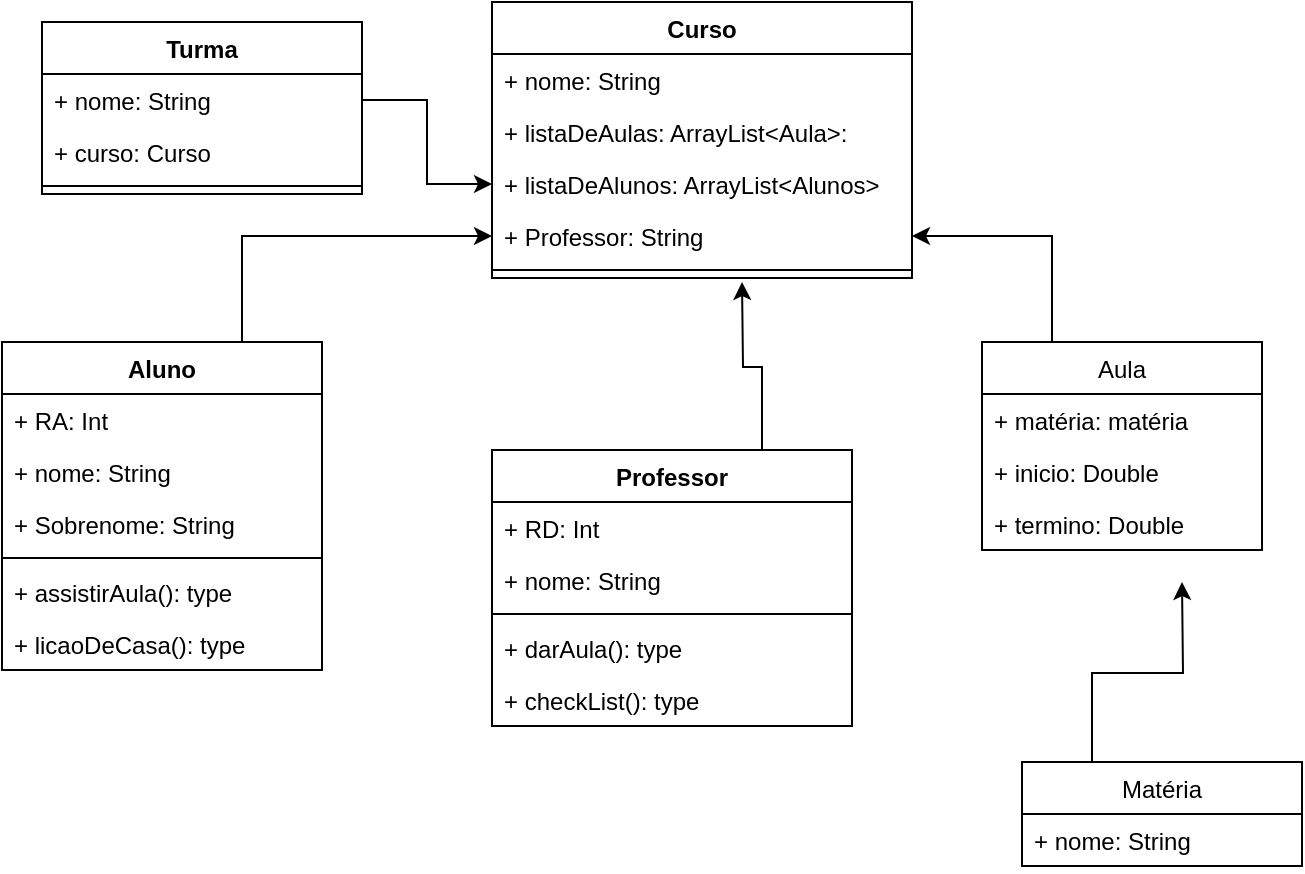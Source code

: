 <mxfile version="14.9.2" type="device"><diagram id="C5RBs43oDa-KdzZeNtuy" name="Page-1"><mxGraphModel dx="1038" dy="547" grid="1" gridSize="10" guides="1" tooltips="1" connect="1" arrows="1" fold="1" page="1" pageScale="1" pageWidth="827" pageHeight="1169" math="0" shadow="0"><root><mxCell id="WIyWlLk6GJQsqaUBKTNV-0"/><mxCell id="WIyWlLk6GJQsqaUBKTNV-1" parent="WIyWlLk6GJQsqaUBKTNV-0"/><mxCell id="8apJImK981QePYQzb7FY-60" style="edgeStyle=orthogonalEdgeStyle;rounded=0;orthogonalLoop=1;jettySize=auto;html=1;exitX=0.25;exitY=0;exitDx=0;exitDy=0;" edge="1" parent="WIyWlLk6GJQsqaUBKTNV-1" source="8apJImK981QePYQzb7FY-0"><mxGeometry relative="1" as="geometry"><mxPoint x="680" y="310" as="targetPoint"/></mxGeometry></mxCell><mxCell id="8apJImK981QePYQzb7FY-0" value="Matéria" style="swimlane;fontStyle=0;childLayout=stackLayout;horizontal=1;startSize=26;fillColor=none;horizontalStack=0;resizeParent=1;resizeParentMax=0;resizeLast=0;collapsible=1;marginBottom=0;" vertex="1" parent="WIyWlLk6GJQsqaUBKTNV-1"><mxGeometry x="600" y="400" width="140" height="52" as="geometry"/></mxCell><mxCell id="8apJImK981QePYQzb7FY-1" value="+ nome: String" style="text;strokeColor=none;fillColor=none;align=left;verticalAlign=top;spacingLeft=4;spacingRight=4;overflow=hidden;rotatable=0;points=[[0,0.5],[1,0.5]];portConstraint=eastwest;" vertex="1" parent="8apJImK981QePYQzb7FY-0"><mxGeometry y="26" width="140" height="26" as="geometry"/></mxCell><mxCell id="8apJImK981QePYQzb7FY-59" style="edgeStyle=orthogonalEdgeStyle;rounded=0;orthogonalLoop=1;jettySize=auto;html=1;exitX=0.25;exitY=0;exitDx=0;exitDy=0;" edge="1" parent="WIyWlLk6GJQsqaUBKTNV-1" source="8apJImK981QePYQzb7FY-4" target="8apJImK981QePYQzb7FY-44"><mxGeometry relative="1" as="geometry"/></mxCell><mxCell id="8apJImK981QePYQzb7FY-4" value="Aula" style="swimlane;fontStyle=0;childLayout=stackLayout;horizontal=1;startSize=26;fillColor=none;horizontalStack=0;resizeParent=1;resizeParentMax=0;resizeLast=0;collapsible=1;marginBottom=0;" vertex="1" parent="WIyWlLk6GJQsqaUBKTNV-1"><mxGeometry x="580" y="190" width="140" height="104" as="geometry"/></mxCell><mxCell id="8apJImK981QePYQzb7FY-5" value="+ matéria: matéria" style="text;strokeColor=none;fillColor=none;align=left;verticalAlign=top;spacingLeft=4;spacingRight=4;overflow=hidden;rotatable=0;points=[[0,0.5],[1,0.5]];portConstraint=eastwest;" vertex="1" parent="8apJImK981QePYQzb7FY-4"><mxGeometry y="26" width="140" height="26" as="geometry"/></mxCell><mxCell id="8apJImK981QePYQzb7FY-6" value="+ inicio: Double " style="text;strokeColor=none;fillColor=none;align=left;verticalAlign=top;spacingLeft=4;spacingRight=4;overflow=hidden;rotatable=0;points=[[0,0.5],[1,0.5]];portConstraint=eastwest;" vertex="1" parent="8apJImK981QePYQzb7FY-4"><mxGeometry y="52" width="140" height="26" as="geometry"/></mxCell><mxCell id="8apJImK981QePYQzb7FY-7" value="+ termino: Double" style="text;strokeColor=none;fillColor=none;align=left;verticalAlign=top;spacingLeft=4;spacingRight=4;overflow=hidden;rotatable=0;points=[[0,0.5],[1,0.5]];portConstraint=eastwest;" vertex="1" parent="8apJImK981QePYQzb7FY-4"><mxGeometry y="78" width="140" height="26" as="geometry"/></mxCell><mxCell id="8apJImK981QePYQzb7FY-16" value="&lt;span style=&quot;color: rgba(0 , 0 , 0 , 0) ; font-family: monospace ; font-size: 0px&quot;&gt;%3CmxGraphModel%3E%3Croot%3E%3CmxCell%20id%3D%220%22%2F%3E%3CmxCell%20id%3D%221%22%20parent%3D%220%22%2F%3E%3CmxCell%20id%3D%222%22%20value%3D%22%2B%20method(type)%3A%20type%22%20style%3D%22text%3BstrokeColor%3Dnone%3BfillColor%3Dnone%3Balign%3Dleft%3BverticalAlign%3Dtop%3BspacingLeft%3D4%3BspacingRight%3D4%3Boverflow%3Dhidden%3Brotatable%3D0%3Bpoints%3D%5B%5B0%2C0.5%5D%2C%5B1%2C0.5%5D%5D%3BportConstraint%3Deastwest%3B%22%20vertex%3D%221%22%20parent%3D%221%22%3E%3CmxGeometry%20x%3D%22330%22%20y%3D%22300%22%20width%3D%22160%22%20height%3D%2226%22%20as%3D%22geometry%22%2F%3E%3C%2FmxCell%3E%3C%2Froot%3E%3C%2FmxGraphModel%3E&lt;/span&gt;&lt;span style=&quot;color: rgba(0 , 0 , 0 , 0) ; font-family: monospace ; font-size: 0px&quot;&gt;%3CmxGraphModel%3E%3Croot%3E%3CmxCell%20id%3D%220%22%2F%3E%3CmxCell%20id%3D%221%22%20parent%3D%220%22%2F%3E%3CmxCell%20id%3D%222%22%20value%3D%22%2B%20method(type)%3A%20type%22%20style%3D%22text%3BstrokeColor%3Dnone%3BfillColor%3Dnone%3Balign%3Dleft%3BverticalAlign%3Dtop%3BspacingLeft%3D4%3BspacingRight%3D4%3Boverflow%3Dhidden%3Brotatable%3D0%3Bpoints%3D%5B%5B0%2C0.5%5D%2C%5B1%2C0.5%5D%5D%3BportConstraint%3Deastwest%3B%22%20vertex%3D%221%22%20parent%3D%221%22%3E%3CmxGeometry%20x%3D%22330%22%20y%3D%22300%22%20width%3D%22160%22%20height%3D%2226%22%20as%3D%22geometry%22%2F%3E%3C%2FmxCell%3E%3C%2Froot%3E%3C%2FmxGraphModel%3E&lt;/span&gt;" style="text;html=1;align=center;verticalAlign=middle;resizable=0;points=[];autosize=1;strokeColor=none;" vertex="1" parent="WIyWlLk6GJQsqaUBKTNV-1"><mxGeometry x="480" y="160" width="20" height="20" as="geometry"/></mxCell><mxCell id="8apJImK981QePYQzb7FY-57" style="edgeStyle=orthogonalEdgeStyle;rounded=0;orthogonalLoop=1;jettySize=auto;html=1;exitX=0.75;exitY=0;exitDx=0;exitDy=0;entryX=0;entryY=0.5;entryDx=0;entryDy=0;" edge="1" parent="WIyWlLk6GJQsqaUBKTNV-1" source="8apJImK981QePYQzb7FY-28" target="8apJImK981QePYQzb7FY-44"><mxGeometry relative="1" as="geometry"/></mxCell><mxCell id="8apJImK981QePYQzb7FY-28" value="Aluno" style="swimlane;fontStyle=1;align=center;verticalAlign=top;childLayout=stackLayout;horizontal=1;startSize=26;horizontalStack=0;resizeParent=1;resizeParentMax=0;resizeLast=0;collapsible=1;marginBottom=0;" vertex="1" parent="WIyWlLk6GJQsqaUBKTNV-1"><mxGeometry x="90" y="190" width="160" height="164" as="geometry"/></mxCell><mxCell id="8apJImK981QePYQzb7FY-29" value="+ RA: Int" style="text;strokeColor=none;fillColor=none;align=left;verticalAlign=top;spacingLeft=4;spacingRight=4;overflow=hidden;rotatable=0;points=[[0,0.5],[1,0.5]];portConstraint=eastwest;" vertex="1" parent="8apJImK981QePYQzb7FY-28"><mxGeometry y="26" width="160" height="26" as="geometry"/></mxCell><mxCell id="8apJImK981QePYQzb7FY-34" value="+ nome: String" style="text;strokeColor=none;fillColor=none;align=left;verticalAlign=top;spacingLeft=4;spacingRight=4;overflow=hidden;rotatable=0;points=[[0,0.5],[1,0.5]];portConstraint=eastwest;" vertex="1" parent="8apJImK981QePYQzb7FY-28"><mxGeometry y="52" width="160" height="26" as="geometry"/></mxCell><mxCell id="8apJImK981QePYQzb7FY-32" value="+ Sobrenome: String" style="text;strokeColor=none;fillColor=none;align=left;verticalAlign=top;spacingLeft=4;spacingRight=4;overflow=hidden;rotatable=0;points=[[0,0.5],[1,0.5]];portConstraint=eastwest;" vertex="1" parent="8apJImK981QePYQzb7FY-28"><mxGeometry y="78" width="160" height="26" as="geometry"/></mxCell><mxCell id="8apJImK981QePYQzb7FY-30" value="" style="line;strokeWidth=1;fillColor=none;align=left;verticalAlign=middle;spacingTop=-1;spacingLeft=3;spacingRight=3;rotatable=0;labelPosition=right;points=[];portConstraint=eastwest;" vertex="1" parent="8apJImK981QePYQzb7FY-28"><mxGeometry y="104" width="160" height="8" as="geometry"/></mxCell><mxCell id="8apJImK981QePYQzb7FY-31" value="+ assistirAula(): type" style="text;strokeColor=none;fillColor=none;align=left;verticalAlign=top;spacingLeft=4;spacingRight=4;overflow=hidden;rotatable=0;points=[[0,0.5],[1,0.5]];portConstraint=eastwest;" vertex="1" parent="8apJImK981QePYQzb7FY-28"><mxGeometry y="112" width="160" height="26" as="geometry"/></mxCell><mxCell id="8apJImK981QePYQzb7FY-35" value="+ licaoDeCasa(): type" style="text;strokeColor=none;fillColor=none;align=left;verticalAlign=top;spacingLeft=4;spacingRight=4;overflow=hidden;rotatable=0;points=[[0,0.5],[1,0.5]];portConstraint=eastwest;" vertex="1" parent="8apJImK981QePYQzb7FY-28"><mxGeometry y="138" width="160" height="26" as="geometry"/></mxCell><mxCell id="8apJImK981QePYQzb7FY-38" value="Curso" style="swimlane;fontStyle=1;align=center;verticalAlign=top;childLayout=stackLayout;horizontal=1;startSize=26;horizontalStack=0;resizeParent=1;resizeParentMax=0;resizeLast=0;collapsible=1;marginBottom=0;" vertex="1" parent="WIyWlLk6GJQsqaUBKTNV-1"><mxGeometry x="335" y="20" width="210" height="138" as="geometry"/></mxCell><mxCell id="8apJImK981QePYQzb7FY-39" value="+ nome: String" style="text;strokeColor=none;fillColor=none;align=left;verticalAlign=top;spacingLeft=4;spacingRight=4;overflow=hidden;rotatable=0;points=[[0,0.5],[1,0.5]];portConstraint=eastwest;" vertex="1" parent="8apJImK981QePYQzb7FY-38"><mxGeometry y="26" width="210" height="26" as="geometry"/></mxCell><mxCell id="8apJImK981QePYQzb7FY-42" value="+ listaDeAulas: ArrayList&lt;Aula&gt;:" style="text;strokeColor=none;fillColor=none;align=left;verticalAlign=top;spacingLeft=4;spacingRight=4;overflow=hidden;rotatable=0;points=[[0,0.5],[1,0.5]];portConstraint=eastwest;" vertex="1" parent="8apJImK981QePYQzb7FY-38"><mxGeometry y="52" width="210" height="26" as="geometry"/></mxCell><mxCell id="8apJImK981QePYQzb7FY-43" value="+ listaDeAlunos: ArrayList&lt;Alunos&gt;" style="text;strokeColor=none;fillColor=none;align=left;verticalAlign=top;spacingLeft=4;spacingRight=4;overflow=hidden;rotatable=0;points=[[0,0.5],[1,0.5]];portConstraint=eastwest;" vertex="1" parent="8apJImK981QePYQzb7FY-38"><mxGeometry y="78" width="210" height="26" as="geometry"/></mxCell><mxCell id="8apJImK981QePYQzb7FY-44" value="+ Professor: String" style="text;strokeColor=none;fillColor=none;align=left;verticalAlign=top;spacingLeft=4;spacingRight=4;overflow=hidden;rotatable=0;points=[[0,0.5],[1,0.5]];portConstraint=eastwest;" vertex="1" parent="8apJImK981QePYQzb7FY-38"><mxGeometry y="104" width="210" height="26" as="geometry"/></mxCell><mxCell id="8apJImK981QePYQzb7FY-40" value="" style="line;strokeWidth=1;fillColor=none;align=left;verticalAlign=middle;spacingTop=-1;spacingLeft=3;spacingRight=3;rotatable=0;labelPosition=right;points=[];portConstraint=eastwest;" vertex="1" parent="8apJImK981QePYQzb7FY-38"><mxGeometry y="130" width="210" height="8" as="geometry"/></mxCell><mxCell id="8apJImK981QePYQzb7FY-58" style="edgeStyle=orthogonalEdgeStyle;rounded=0;orthogonalLoop=1;jettySize=auto;html=1;exitX=0.75;exitY=0;exitDx=0;exitDy=0;" edge="1" parent="WIyWlLk6GJQsqaUBKTNV-1" source="8apJImK981QePYQzb7FY-45"><mxGeometry relative="1" as="geometry"><mxPoint x="460" y="160" as="targetPoint"/></mxGeometry></mxCell><mxCell id="8apJImK981QePYQzb7FY-45" value="Professor" style="swimlane;fontStyle=1;align=center;verticalAlign=top;childLayout=stackLayout;horizontal=1;startSize=26;horizontalStack=0;resizeParent=1;resizeParentMax=0;resizeLast=0;collapsible=1;marginBottom=0;" vertex="1" parent="WIyWlLk6GJQsqaUBKTNV-1"><mxGeometry x="335" y="244" width="180" height="138" as="geometry"/></mxCell><mxCell id="8apJImK981QePYQzb7FY-46" value="+ RD: Int" style="text;strokeColor=none;fillColor=none;align=left;verticalAlign=top;spacingLeft=4;spacingRight=4;overflow=hidden;rotatable=0;points=[[0,0.5],[1,0.5]];portConstraint=eastwest;" vertex="1" parent="8apJImK981QePYQzb7FY-45"><mxGeometry y="26" width="180" height="26" as="geometry"/></mxCell><mxCell id="8apJImK981QePYQzb7FY-49" value="+ nome: String" style="text;strokeColor=none;fillColor=none;align=left;verticalAlign=top;spacingLeft=4;spacingRight=4;overflow=hidden;rotatable=0;points=[[0,0.5],[1,0.5]];portConstraint=eastwest;" vertex="1" parent="8apJImK981QePYQzb7FY-45"><mxGeometry y="52" width="180" height="26" as="geometry"/></mxCell><mxCell id="8apJImK981QePYQzb7FY-47" value="" style="line;strokeWidth=1;fillColor=none;align=left;verticalAlign=middle;spacingTop=-1;spacingLeft=3;spacingRight=3;rotatable=0;labelPosition=right;points=[];portConstraint=eastwest;" vertex="1" parent="8apJImK981QePYQzb7FY-45"><mxGeometry y="78" width="180" height="8" as="geometry"/></mxCell><mxCell id="8apJImK981QePYQzb7FY-48" value="+ darAula(): type" style="text;strokeColor=none;fillColor=none;align=left;verticalAlign=top;spacingLeft=4;spacingRight=4;overflow=hidden;rotatable=0;points=[[0,0.5],[1,0.5]];portConstraint=eastwest;" vertex="1" parent="8apJImK981QePYQzb7FY-45"><mxGeometry y="86" width="180" height="26" as="geometry"/></mxCell><mxCell id="8apJImK981QePYQzb7FY-50" value="+ checkList(): type" style="text;strokeColor=none;fillColor=none;align=left;verticalAlign=top;spacingLeft=4;spacingRight=4;overflow=hidden;rotatable=0;points=[[0,0.5],[1,0.5]];portConstraint=eastwest;" vertex="1" parent="8apJImK981QePYQzb7FY-45"><mxGeometry y="112" width="180" height="26" as="geometry"/></mxCell><mxCell id="8apJImK981QePYQzb7FY-51" value="Turma" style="swimlane;fontStyle=1;align=center;verticalAlign=top;childLayout=stackLayout;horizontal=1;startSize=26;horizontalStack=0;resizeParent=1;resizeParentMax=0;resizeLast=0;collapsible=1;marginBottom=0;" vertex="1" parent="WIyWlLk6GJQsqaUBKTNV-1"><mxGeometry x="110" y="30" width="160" height="86" as="geometry"/></mxCell><mxCell id="8apJImK981QePYQzb7FY-52" value="+ nome: String" style="text;strokeColor=none;fillColor=none;align=left;verticalAlign=top;spacingLeft=4;spacingRight=4;overflow=hidden;rotatable=0;points=[[0,0.5],[1,0.5]];portConstraint=eastwest;" vertex="1" parent="8apJImK981QePYQzb7FY-51"><mxGeometry y="26" width="160" height="26" as="geometry"/></mxCell><mxCell id="8apJImK981QePYQzb7FY-55" value="+ curso: Curso" style="text;strokeColor=none;fillColor=none;align=left;verticalAlign=top;spacingLeft=4;spacingRight=4;overflow=hidden;rotatable=0;points=[[0,0.5],[1,0.5]];portConstraint=eastwest;" vertex="1" parent="8apJImK981QePYQzb7FY-51"><mxGeometry y="52" width="160" height="26" as="geometry"/></mxCell><mxCell id="8apJImK981QePYQzb7FY-53" value="" style="line;strokeWidth=1;fillColor=none;align=left;verticalAlign=middle;spacingTop=-1;spacingLeft=3;spacingRight=3;rotatable=0;labelPosition=right;points=[];portConstraint=eastwest;" vertex="1" parent="8apJImK981QePYQzb7FY-51"><mxGeometry y="78" width="160" height="8" as="geometry"/></mxCell><mxCell id="8apJImK981QePYQzb7FY-56" style="edgeStyle=orthogonalEdgeStyle;rounded=0;orthogonalLoop=1;jettySize=auto;html=1;exitX=1;exitY=0.5;exitDx=0;exitDy=0;" edge="1" parent="WIyWlLk6GJQsqaUBKTNV-1" source="8apJImK981QePYQzb7FY-52" target="8apJImK981QePYQzb7FY-43"><mxGeometry relative="1" as="geometry"/></mxCell></root></mxGraphModel></diagram></mxfile>